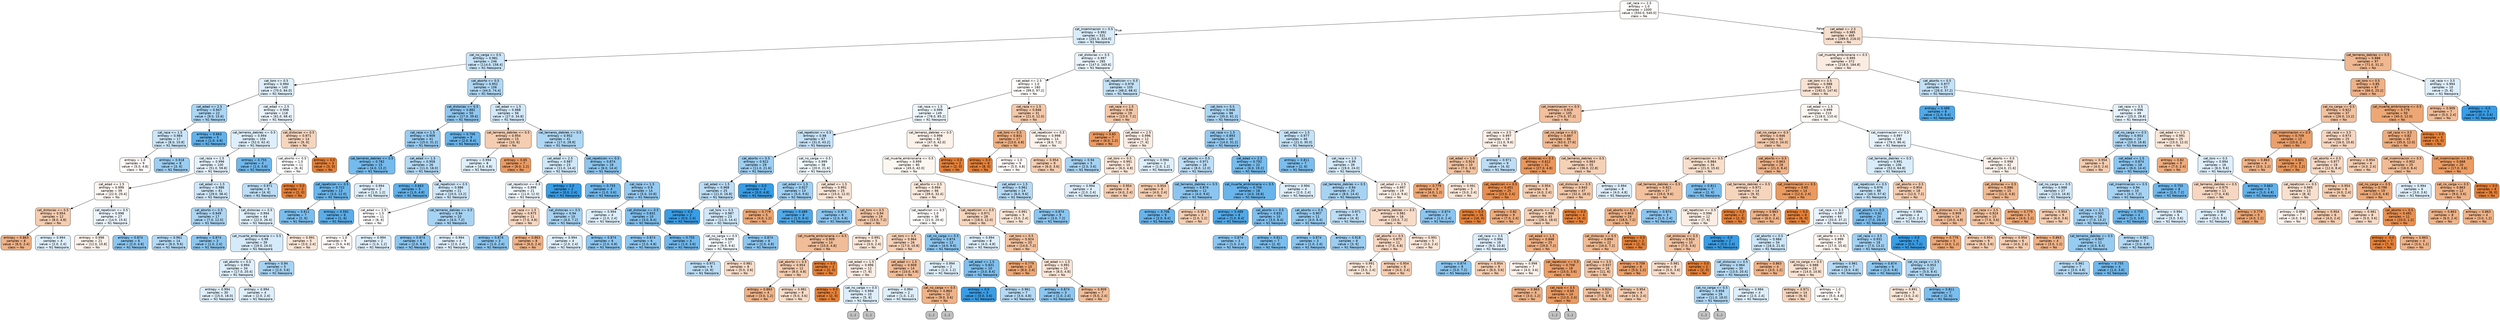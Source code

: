 digraph Tree {
node [shape=box, style="filled, rounded", color="black", fontname=helvetica] ;
edge [fontname=helvetica] ;
0 [label="cat_raza <= 2.5\nentropy = 1.0\nsamples = 1000\nvalue = [550.0, 540.0]\nclass = No", fillcolor="#fffdfb"] ;
1 [label="cat_inseminacion <= 0.5\nentropy = 0.992\nsamples = 531\nvalue = [261.0, 324.0]\nclass = N1 Neospora", fillcolor="#d9ecfa"] ;
0 -> 1 [labeldistance=2.5, labelangle=45, headlabel="True"] ;
2 [label="cat_no_carga <= 0.5\nentropy = 0.981\nsamples = 246\nvalue = [114.0, 158.4]\nclass = N1 Neospora", fillcolor="#c7e4f8"] ;
1 -> 2 ;
3 [label="cat_toro <= 0.5\nentropy = 0.994\nsamples = 140\nvalue = [70.0, 84.0]\nclass = N1 Neospora", fillcolor="#deeffb"] ;
2 -> 3 ;
4 [label="cat_edad <= 2.5\nentropy = 0.947\nsamples = 22\nvalue = [9.0, 15.6]\nclass = N1 Neospora", fillcolor="#abd6f4"] ;
3 -> 4 ;
5 [label="cat_raza <= 1.5\nentropy = 0.984\nsamples = 17\nvalue = [8.0, 10.8]\nclass = N1 Neospora", fillcolor="#cce6f8"] ;
4 -> 5 ;
6 [label="entropy = 1.0\nsamples = 9\nvalue = [5.0, 4.8]\nclass = No", fillcolor="#fefaf7"] ;
5 -> 6 ;
7 [label="entropy = 0.918\nsamples = 8\nvalue = [3, 6]\nclass = N1 Neospora", fillcolor="#9ccef2"] ;
5 -> 7 ;
8 [label="entropy = 0.663\nsamples = 5\nvalue = [1.0, 4.8]\nclass = N1 Neospora", fillcolor="#62b1ea"] ;
4 -> 8 ;
9 [label="cat_edad <= 2.5\nentropy = 0.998\nsamples = 118\nvalue = [61.0, 68.4]\nclass = N1 Neospora", fillcolor="#eaf4fc"] ;
3 -> 9 ;
10 [label="cat_terneros_debiles <= 0.5\nentropy = 0.994\nsamples = 104\nvalue = [52.0, 62.4]\nclass = N1 Neospora", fillcolor="#deeffb"] ;
9 -> 10 ;
11 [label="cat_raza <= 1.5\nentropy = 0.996\nsamples = 100\nvalue = [51.0, 58.8]\nclass = N1 Neospora", fillcolor="#e5f2fc"] ;
10 -> 11 ;
12 [label="cat_edad <= 1.5\nentropy = 0.999\nsamples = 39\nvalue = [22.0, 20.4]\nclass = No", fillcolor="#fdf6f1"] ;
11 -> 12 ;
13 [label="cat_distocias <= 0.5\nentropy = 0.954\nsamples = 12\nvalue = [8.0, 4.8]\nclass = No", fillcolor="#f5cdb0"] ;
12 -> 13 ;
14 [label="entropy = 0.863\nsamples = 8\nvalue = [6.0, 2.4]\nclass = No", fillcolor="#efb388"] ;
13 -> 14 ;
15 [label="entropy = 0.994\nsamples = 4\nvalue = [2.0, 2.4]\nclass = N1 Neospora", fillcolor="#deeffb"] ;
13 -> 15 ;
16 [label="cat_repeticion <= 0.5\nentropy = 0.998\nsamples = 27\nvalue = [14.0, 15.6]\nclass = N1 Neospora", fillcolor="#ebf5fc"] ;
12 -> 16 ;
17 [label="entropy = 0.998\nsamples = 21\nvalue = [12.0, 10.8]\nclass = No", fillcolor="#fcf2eb"] ;
16 -> 17 ;
18 [label="entropy = 0.874\nsamples = 6\nvalue = [2.0, 4.8]\nclass = N1 Neospora", fillcolor="#8bc6f0"] ;
16 -> 18 ;
19 [label="cat_edad <= 1.5\nentropy = 0.986\nsamples = 61\nvalue = [29.0, 38.4]\nclass = N1 Neospora", fillcolor="#cfe7f9"] ;
11 -> 19 ;
20 [label="cat_aborto <= 0.5\nentropy = 0.949\nsamples = 17\nvalue = [7.0, 12.0]\nclass = N1 Neospora", fillcolor="#acd6f4"] ;
19 -> 20 ;
21 [label="entropy = 0.961\nsamples = 14\nvalue = [6.0, 9.6]\nclass = N1 Neospora", fillcolor="#b5daf5"] ;
20 -> 21 ;
22 [label="entropy = 0.874\nsamples = 3\nvalue = [1.0, 2.4]\nclass = N1 Neospora", fillcolor="#8cc6f0"] ;
20 -> 22 ;
23 [label="cat_distocias <= 0.5\nentropy = 0.994\nsamples = 44\nvalue = [22.0, 26.4]\nclass = N1 Neospora", fillcolor="#deeffb"] ;
19 -> 23 ;
24 [label="cat_muerte_embrionaria <= 0.5\nentropy = 0.99\nsamples = 39\nvalue = [19.0, 24.0]\nclass = N1 Neospora", fillcolor="#d6ebfa"] ;
23 -> 24 ;
25 [label="cat_aborto <= 0.5\nentropy = 0.994\nsamples = 34\nvalue = [17.0, 20.4]\nclass = N1 Neospora", fillcolor="#deeffb"] ;
24 -> 25 ;
26 [label="entropy = 0.994\nsamples = 30\nvalue = [15.0, 18.0]\nclass = N1 Neospora", fillcolor="#deeffb"] ;
25 -> 26 ;
27 [label="entropy = 0.994\nsamples = 4\nvalue = [2.0, 2.4]\nclass = N1 Neospora", fillcolor="#deeffb"] ;
25 -> 27 ;
28 [label="entropy = 0.94\nsamples = 5\nvalue = [2.0, 3.6]\nclass = N1 Neospora", fillcolor="#a7d3f3"] ;
24 -> 28 ;
29 [label="entropy = 0.991\nsamples = 5\nvalue = [3.0, 2.4]\nclass = No", fillcolor="#fae6d7"] ;
23 -> 29 ;
30 [label="entropy = 0.755\nsamples = 4\nvalue = [1.0, 3.6]\nclass = N1 Neospora", fillcolor="#70b8ec"] ;
10 -> 30 ;
31 [label="cat_distocias <= 0.5\nentropy = 0.971\nsamples = 14\nvalue = [9, 6]\nclass = No", fillcolor="#f6d5bd"] ;
9 -> 31 ;
32 [label="cat_aborto <= 0.5\nentropy = 1.0\nsamples = 11\nvalue = [6, 6]\nclass = No", fillcolor="#ffffff"] ;
31 -> 32 ;
33 [label="entropy = 0.971\nsamples = 9\nvalue = [4, 6]\nclass = N1 Neospora", fillcolor="#bddef6"] ;
32 -> 33 ;
34 [label="entropy = 0.0\nsamples = 2\nvalue = [2, 0]\nclass = No", fillcolor="#e58139"] ;
32 -> 34 ;
35 [label="entropy = 0.0\nsamples = 3\nvalue = [3, 0]\nclass = No", fillcolor="#e58139"] ;
31 -> 35 ;
36 [label="cat_aborto <= 0.5\nentropy = 0.952\nsamples = 106\nvalue = [44.0, 74.4]\nclass = N1 Neospora", fillcolor="#aed7f4"] ;
2 -> 36 ;
37 [label="cat_distocias <= 0.5\nentropy = 0.882\nsamples = 50\nvalue = [17.0, 39.6]\nclass = N1 Neospora", fillcolor="#8ec7f0"] ;
36 -> 37 ;
38 [label="cat_raza <= 1.5\nentropy = 0.909\nsamples = 41\nvalue = [15.0, 31.2]\nclass = N1 Neospora", fillcolor="#98ccf2"] ;
37 -> 38 ;
39 [label="cat_terneros_debiles <= 0.5\nentropy = 0.782\nsamples = 15\nvalue = [4.0, 13.2]\nclass = N1 Neospora", fillcolor="#75bbed"] ;
38 -> 39 ;
40 [label="cat_repeticion <= 0.5\nentropy = 0.722\nsamples = 13\nvalue = [3.0, 12.0]\nclass = N1 Neospora", fillcolor="#6ab6ec"] ;
39 -> 40 ;
41 [label="entropy = 0.811\nsamples = 7\nvalue = [2, 6]\nclass = N1 Neospora", fillcolor="#7bbeee"] ;
40 -> 41 ;
42 [label="entropy = 0.592\nsamples = 6\nvalue = [1, 6]\nclass = N1 Neospora", fillcolor="#5aade9"] ;
40 -> 42 ;
43 [label="entropy = 0.994\nsamples = 2\nvalue = [1.0, 1.2]\nclass = N1 Neospora", fillcolor="#deeffb"] ;
39 -> 43 ;
44 [label="cat_edad <= 1.5\nentropy = 0.958\nsamples = 26\nvalue = [11.0, 18.0]\nclass = N1 Neospora", fillcolor="#b2d9f5"] ;
38 -> 44 ;
45 [label="entropy = 0.663\nsamples = 5\nvalue = [1.0, 4.8]\nclass = N1 Neospora", fillcolor="#62b1ea"] ;
44 -> 45 ;
46 [label="cat_repeticion <= 0.5\nentropy = 0.986\nsamples = 21\nvalue = [10.0, 13.2]\nclass = N1 Neospora", fillcolor="#cfe7f9"] ;
44 -> 46 ;
47 [label="cat_edad <= 2.5\nentropy = 1.0\nsamples = 11\nvalue = [6, 6]\nclass = No", fillcolor="#ffffff"] ;
46 -> 47 ;
48 [label="entropy = 1.0\nsamples = 9\nvalue = [5.0, 4.8]\nclass = No", fillcolor="#fefaf7"] ;
47 -> 48 ;
49 [label="entropy = 0.994\nsamples = 2\nvalue = [1.0, 1.2]\nclass = N1 Neospora", fillcolor="#deeffb"] ;
47 -> 49 ;
50 [label="cat_terneros_debiles <= 0.5\nentropy = 0.94\nsamples = 10\nvalue = [4.0, 7.2]\nclass = N1 Neospora", fillcolor="#a7d3f3"] ;
46 -> 50 ;
51 [label="entropy = 0.874\nsamples = 6\nvalue = [2.0, 4.8]\nclass = N1 Neospora", fillcolor="#8cc6f0"] ;
50 -> 51 ;
52 [label="entropy = 0.994\nsamples = 4\nvalue = [2.0, 2.4]\nclass = N1 Neospora", fillcolor="#deeffb"] ;
50 -> 52 ;
53 [label="entropy = 0.706\nsamples = 9\nvalue = [2.0, 8.4]\nclass = N1 Neospora", fillcolor="#68b4eb"] ;
37 -> 53 ;
54 [label="cat_edad <= 1.5\nentropy = 0.988\nsamples = 56\nvalue = [27.0, 34.8]\nclass = N1 Neospora", fillcolor="#d3e9f9"] ;
36 -> 54 ;
55 [label="cat_terneros_debiles <= 0.5\nentropy = 0.954\nsamples = 15\nvalue = [10, 6]\nclass = No", fillcolor="#f5cdb0"] ;
54 -> 55 ;
56 [label="entropy = 0.994\nsamples = 8\nvalue = [4.0, 4.8]\nclass = N1 Neospora", fillcolor="#deeffb"] ;
55 -> 56 ;
57 [label="entropy = 0.65\nsamples = 7\nvalue = [6.0, 1.2]\nclass = No", fillcolor="#ea9a61"] ;
55 -> 57 ;
58 [label="cat_terneros_debiles <= 0.5\nentropy = 0.952\nsamples = 41\nvalue = [17.0, 28.8]\nclass = N1 Neospora", fillcolor="#aed7f4"] ;
54 -> 58 ;
59 [label="cat_edad <= 2.5\nentropy = 0.987\nsamples = 23\nvalue = [11.0, 14.4]\nclass = N1 Neospora", fillcolor="#d0e8f9"] ;
58 -> 59 ;
60 [label="cat_repeticion <= 0.5\nentropy = 0.999\nsamples = 21\nvalue = [11.0, 12.0]\nclass = N1 Neospora", fillcolor="#eff7fd"] ;
59 -> 60 ;
61 [label="cat_raza <= 1.5\nentropy = 0.975\nsamples = 11\nvalue = [7.0, 4.8]\nclass = No", fillcolor="#f7d7c1"] ;
60 -> 61 ;
62 [label="entropy = 0.874\nsamples = 3\nvalue = [1.0, 2.4]\nclass = N1 Neospora", fillcolor="#8cc6f0"] ;
61 -> 62 ;
63 [label="entropy = 0.863\nsamples = 8\nvalue = [6.0, 2.4]\nclass = No", fillcolor="#efb388"] ;
61 -> 63 ;
64 [label="cat_distocias <= 0.5\nentropy = 0.94\nsamples = 10\nvalue = [4.0, 7.2]\nclass = N1 Neospora", fillcolor="#a7d3f3"] ;
60 -> 64 ;
65 [label="entropy = 0.994\nsamples = 4\nvalue = [2.0, 2.4]\nclass = N1 Neospora", fillcolor="#deeffb"] ;
64 -> 65 ;
66 [label="entropy = 0.874\nsamples = 6\nvalue = [2.0, 4.8]\nclass = N1 Neospora", fillcolor="#8cc6f0"] ;
64 -> 66 ;
67 [label="entropy = 0.0\nsamples = 2\nvalue = [0.0, 2.4]\nclass = N1 Neospora", fillcolor="#399de5"] ;
59 -> 67 ;
68 [label="cat_repeticion <= 0.5\nentropy = 0.874\nsamples = 18\nvalue = [6.0, 14.4]\nclass = N1 Neospora", fillcolor="#8cc6f0"] ;
58 -> 68 ;
69 [label="entropy = 0.755\nsamples = 4\nvalue = [1.0, 3.6]\nclass = N1 Neospora", fillcolor="#70b8ec"] ;
68 -> 69 ;
70 [label="cat_raza <= 1.5\nentropy = 0.9\nsamples = 14\nvalue = [5.0, 10.8]\nclass = N1 Neospora", fillcolor="#95caf1"] ;
68 -> 70 ;
71 [label="entropy = 0.994\nsamples = 4\nvalue = [2.0, 2.4]\nclass = N1 Neospora", fillcolor="#deeffb"] ;
70 -> 71 ;
72 [label="cat_distocias <= 0.5\nentropy = 0.831\nsamples = 10\nvalue = [3.0, 8.4]\nclass = N1 Neospora", fillcolor="#80c0ee"] ;
70 -> 72 ;
73 [label="entropy = 0.874\nsamples = 6\nvalue = [2.0, 4.8]\nclass = N1 Neospora", fillcolor="#8cc6f0"] ;
72 -> 73 ;
74 [label="entropy = 0.755\nsamples = 4\nvalue = [1.0, 3.6]\nclass = N1 Neospora", fillcolor="#70b8ec"] ;
72 -> 74 ;
75 [label="cat_distocias <= 0.5\nentropy = 0.997\nsamples = 285\nvalue = [147.0, 165.6]\nclass = N1 Neospora", fillcolor="#e9f4fc"] ;
1 -> 75 ;
76 [label="cat_edad <= 2.5\nentropy = 1.0\nsamples = 180\nvalue = [99.0, 97.2]\nclass = No", fillcolor="#fffdfb"] ;
75 -> 76 ;
77 [label="cat_raza <= 1.5\nentropy = 0.999\nsamples = 149\nvalue = [78.0, 85.2]\nclass = N1 Neospora", fillcolor="#eef7fd"] ;
76 -> 77 ;
78 [label="cat_repeticion <= 0.5\nentropy = 0.98\nsamples = 67\nvalue = [31.0, 43.2]\nclass = N1 Neospora", fillcolor="#c7e3f8"] ;
77 -> 78 ;
79 [label="cat_aborto <= 0.5\nentropy = 0.922\nsamples = 29\nvalue = [11.0, 21.6]\nclass = N1 Neospora", fillcolor="#9ecff2"] ;
78 -> 79 ;
80 [label="cat_edad <= 1.5\nentropy = 0.968\nsamples = 25\nvalue = [11.0, 16.8]\nclass = N1 Neospora", fillcolor="#bbddf6"] ;
79 -> 80 ;
81 [label="entropy = 0.0\nsamples = 2\nvalue = [0.0, 2.4]\nclass = N1 Neospora", fillcolor="#399de5"] ;
80 -> 81 ;
82 [label="cat_toro <= 0.5\nentropy = 0.987\nsamples = 23\nvalue = [11.0, 14.4]\nclass = N1 Neospora", fillcolor="#d0e8f9"] ;
80 -> 82 ;
83 [label="cat_no_carga <= 0.5\nentropy = 0.999\nsamples = 17\nvalue = [9.0, 9.6]\nclass = N1 Neospora", fillcolor="#f3f9fd"] ;
82 -> 83 ;
84 [label="entropy = 0.971\nsamples = 9\nvalue = [4, 6]\nclass = N1 Neospora", fillcolor="#bddef6"] ;
83 -> 84 ;
85 [label="entropy = 0.981\nsamples = 8\nvalue = [5.0, 3.6]\nclass = No", fillcolor="#f8dcc8"] ;
83 -> 85 ;
86 [label="entropy = 0.874\nsamples = 6\nvalue = [2.0, 4.8]\nclass = N1 Neospora", fillcolor="#8cc6f0"] ;
82 -> 86 ;
87 [label="entropy = 0.0\nsamples = 4\nvalue = [0.0, 4.8]\nclass = N1 Neospora", fillcolor="#399de5"] ;
79 -> 87 ;
88 [label="cat_no_carga <= 0.5\nentropy = 0.999\nsamples = 38\nvalue = [20.0, 21.6]\nclass = N1 Neospora", fillcolor="#f0f8fd"] ;
78 -> 88 ;
89 [label="cat_edad <= 1.5\nentropy = 0.927\nsamples = 13\nvalue = [5.0, 9.6]\nclass = N1 Neospora", fillcolor="#a0d0f3"] ;
88 -> 89 ;
90 [label="entropy = 0.779\nsamples = 5\nvalue = [4.0, 1.2]\nclass = No", fillcolor="#eda774"] ;
89 -> 90 ;
91 [label="entropy = 0.489\nsamples = 8\nvalue = [1.0, 8.4]\nclass = N1 Neospora", fillcolor="#51a9e8"] ;
89 -> 91 ;
92 [label="cat_edad <= 1.5\nentropy = 0.991\nsamples = 25\nvalue = [15.0, 12.0]\nclass = No", fillcolor="#fae6d7"] ;
88 -> 92 ;
93 [label="entropy = 0.874\nsamples = 6\nvalue = [2.0, 4.8]\nclass = N1 Neospora", fillcolor="#8bc6f0"] ;
92 -> 93 ;
94 [label="cat_toro <= 0.5\nentropy = 0.94\nsamples = 19\nvalue = [13.0, 7.2]\nclass = No", fillcolor="#f3c7a7"] ;
92 -> 94 ;
95 [label="cat_muerte_embrionaria <= 0.5\nentropy = 0.909\nsamples = 14\nvalue = [10.0, 4.8]\nclass = No", fillcolor="#f1bd98"] ;
94 -> 95 ;
96 [label="cat_aborto <= 0.5\nentropy = 0.954\nsamples = 12\nvalue = [8.0, 4.8]\nclass = No", fillcolor="#f5cdb0"] ;
95 -> 96 ;
97 [label="entropy = 0.863\nsamples = 4\nvalue = [3.0, 1.2]\nclass = No", fillcolor="#efb388"] ;
96 -> 97 ;
98 [label="entropy = 0.981\nsamples = 8\nvalue = [5.0, 3.6]\nclass = No", fillcolor="#f8dcc8"] ;
96 -> 98 ;
99 [label="entropy = 0.0\nsamples = 2\nvalue = [2, 0]\nclass = No", fillcolor="#e58139"] ;
95 -> 99 ;
100 [label="entropy = 0.991\nsamples = 5\nvalue = [3.0, 2.4]\nclass = No", fillcolor="#fae6d7"] ;
94 -> 100 ;
101 [label="cat_terneros_debiles <= 0.5\nentropy = 0.998\nsamples = 82\nvalue = [47.0, 42.0]\nclass = No", fillcolor="#fcf2ea"] ;
77 -> 101 ;
102 [label="cat_muerte_embrionaria <= 0.5\nentropy = 0.999\nsamples = 80\nvalue = [45.0, 42.0]\nclass = No", fillcolor="#fdf7f2"] ;
101 -> 102 ;
103 [label="cat_aborto <= 0.5\nentropy = 0.994\nsamples = 66\nvalue = [39.0, 32.4]\nclass = No", fillcolor="#fbeadd"] ;
102 -> 103 ;
104 [label="cat_repeticion <= 0.5\nentropy = 1.0\nsamples = 38\nvalue = [21.0, 20.4]\nclass = No", fillcolor="#fefbf9"] ;
103 -> 104 ;
105 [label="cat_toro <= 0.5\nentropy = 0.964\nsamples = 26\nvalue = [17.0, 10.8]\nclass = No", fillcolor="#f6d1b7"] ;
104 -> 105 ;
106 [label="cat_edad <= 1.5\nentropy = 0.996\nsamples = 12\nvalue = [7, 6]\nclass = No", fillcolor="#fbede3"] ;
105 -> 106 ;
107 [label="entropy = 0.0\nsamples = 2\nvalue = [2, 0]\nclass = No", fillcolor="#e58139"] ;
106 -> 107 ;
108 [label="cat_no_carga <= 0.5\nentropy = 0.994\nsamples = 10\nvalue = [5, 6]\nclass = N1 Neospora", fillcolor="#deeffb"] ;
106 -> 108 ;
109 [label="(...)", fillcolor="#C0C0C0"] ;
108 -> 109 ;
110 [label="(...)", fillcolor="#C0C0C0"] ;
108 -> 110 ;
111 [label="cat_edad <= 1.5\nentropy = 0.909\nsamples = 14\nvalue = [10.0, 4.8]\nclass = No", fillcolor="#f1bd98"] ;
105 -> 111 ;
112 [label="entropy = 0.994\nsamples = 2\nvalue = [1.0, 1.2]\nclass = N1 Neospora", fillcolor="#deeffb"] ;
111 -> 112 ;
113 [label="cat_no_carga <= 0.5\nentropy = 0.863\nsamples = 12\nvalue = [9.0, 3.6]\nclass = No", fillcolor="#efb388"] ;
111 -> 113 ;
114 [label="(...)", fillcolor="#C0C0C0"] ;
113 -> 114 ;
115 [label="(...)", fillcolor="#C0C0C0"] ;
113 -> 115 ;
116 [label="cat_no_carga <= 0.5\nentropy = 0.874\nsamples = 12\nvalue = [4.0, 9.6]\nclass = N1 Neospora", fillcolor="#8cc6f0"] ;
104 -> 116 ;
117 [label="entropy = 0.994\nsamples = 2\nvalue = [1.0, 1.2]\nclass = N1 Neospora", fillcolor="#deeffb"] ;
116 -> 117 ;
118 [label="cat_edad <= 1.5\nentropy = 0.831\nsamples = 10\nvalue = [3.0, 8.4]\nclass = N1 Neospora", fillcolor="#80c0ee"] ;
116 -> 118 ;
119 [label="entropy = 0.0\nsamples = 3\nvalue = [0.0, 3.6]\nclass = N1 Neospora", fillcolor="#399de5"] ;
118 -> 119 ;
120 [label="entropy = 0.961\nsamples = 7\nvalue = [3.0, 4.8]\nclass = N1 Neospora", fillcolor="#b5daf5"] ;
118 -> 120 ;
121 [label="cat_repeticion <= 0.5\nentropy = 0.971\nsamples = 28\nvalue = [18.0, 12.0]\nclass = No", fillcolor="#f6d5bd"] ;
103 -> 121 ;
122 [label="entropy = 0.994\nsamples = 8\nvalue = [4.0, 4.8]\nclass = N1 Neospora", fillcolor="#deeffb"] ;
121 -> 122 ;
123 [label="cat_toro <= 0.5\nentropy = 0.924\nsamples = 20\nvalue = [14.0, 7.2]\nclass = No", fillcolor="#f2c29f"] ;
121 -> 123 ;
124 [label="entropy = 0.779\nsamples = 10\nvalue = [8.0, 2.4]\nclass = No", fillcolor="#eda774"] ;
123 -> 124 ;
125 [label="cat_edad <= 1.5\nentropy = 0.991\nsamples = 10\nvalue = [6.0, 4.8]\nclass = No", fillcolor="#fae6d7"] ;
123 -> 125 ;
126 [label="entropy = 0.874\nsamples = 3\nvalue = [1.0, 2.4]\nclass = N1 Neospora", fillcolor="#8cc6f0"] ;
125 -> 126 ;
127 [label="entropy = 0.909\nsamples = 7\nvalue = [5.0, 2.4]\nclass = No", fillcolor="#f1bd98"] ;
125 -> 127 ;
128 [label="cat_edad <= 1.5\nentropy = 0.961\nsamples = 14\nvalue = [6.0, 9.6]\nclass = N1 Neospora", fillcolor="#b5daf5"] ;
102 -> 128 ;
129 [label="entropy = 0.991\nsamples = 5\nvalue = [3.0, 2.4]\nclass = No", fillcolor="#fae6d7"] ;
128 -> 129 ;
130 [label="entropy = 0.874\nsamples = 9\nvalue = [3.0, 7.2]\nclass = N1 Neospora", fillcolor="#8bc6f0"] ;
128 -> 130 ;
131 [label="entropy = 0.0\nsamples = 2\nvalue = [2, 0]\nclass = No", fillcolor="#e58139"] ;
101 -> 131 ;
132 [label="cat_raza <= 1.5\nentropy = 0.946\nsamples = 31\nvalue = [21.0, 12.0]\nclass = No", fillcolor="#f4c9aa"] ;
76 -> 132 ;
133 [label="cat_toro <= 0.5\nentropy = 0.841\nsamples = 17\nvalue = [13.0, 4.8]\nclass = No", fillcolor="#efb082"] ;
132 -> 133 ;
134 [label="entropy = 0.0\nsamples = 8\nvalue = [8, 0]\nclass = No", fillcolor="#e58139"] ;
133 -> 134 ;
135 [label="entropy = 1.0\nsamples = 9\nvalue = [5.0, 4.8]\nclass = No", fillcolor="#fefaf7"] ;
133 -> 135 ;
136 [label="cat_repeticion <= 0.5\nentropy = 0.998\nsamples = 14\nvalue = [8.0, 7.2]\nclass = No", fillcolor="#fcf2eb"] ;
132 -> 136 ;
137 [label="entropy = 0.954\nsamples = 9\nvalue = [6.0, 3.6]\nclass = No", fillcolor="#f5cdb0"] ;
136 -> 137 ;
138 [label="entropy = 0.94\nsamples = 5\nvalue = [2.0, 3.6]\nclass = N1 Neospora", fillcolor="#a7d3f3"] ;
136 -> 138 ;
139 [label="cat_repeticion <= 0.5\nentropy = 0.978\nsamples = 105\nvalue = [48.0, 68.4]\nclass = N1 Neospora", fillcolor="#c4e2f7"] ;
75 -> 139 ;
140 [label="cat_raza <= 1.5\nentropy = 0.94\nsamples = 19\nvalue = [13.0, 7.2]\nclass = No", fillcolor="#f3c7a7"] ;
139 -> 140 ;
141 [label="entropy = 0.65\nsamples = 7\nvalue = [6.0, 1.2]\nclass = No", fillcolor="#ea9a61"] ;
140 -> 141 ;
142 [label="cat_edad <= 2.5\nentropy = 0.996\nsamples = 12\nvalue = [7, 6]\nclass = No", fillcolor="#fbede3"] ;
140 -> 142 ;
143 [label="cat_toro <= 0.5\nentropy = 0.991\nsamples = 10\nvalue = [6.0, 4.8]\nclass = No", fillcolor="#fae6d7"] ;
142 -> 143 ;
144 [label="entropy = 0.994\nsamples = 4\nvalue = [2.0, 2.4]\nclass = N1 Neospora", fillcolor="#deeffb"] ;
143 -> 144 ;
145 [label="entropy = 0.954\nsamples = 6\nvalue = [4.0, 2.4]\nclass = No", fillcolor="#f5cdb0"] ;
143 -> 145 ;
146 [label="entropy = 0.994\nsamples = 2\nvalue = [1.0, 1.2]\nclass = N1 Neospora", fillcolor="#deeffb"] ;
142 -> 146 ;
147 [label="cat_toro <= 0.5\nentropy = 0.946\nsamples = 86\nvalue = [35.0, 61.2]\nclass = N1 Neospora", fillcolor="#aad5f4"] ;
139 -> 147 ;
148 [label="cat_raza <= 1.5\nentropy = 0.893\nsamples = 40\nvalue = [14.0, 31.2]\nclass = N1 Neospora", fillcolor="#92c9f1"] ;
147 -> 148 ;
149 [label="cat_aborto <= 0.5\nentropy = 0.971\nsamples = 18\nvalue = [8.0, 12.0]\nclass = N1 Neospora", fillcolor="#bddef6"] ;
148 -> 149 ;
150 [label="entropy = 0.954\nsamples = 6\nvalue = [4.0, 2.4]\nclass = No", fillcolor="#f5cdb0"] ;
149 -> 150 ;
151 [label="cat_terneros_debiles <= 0.5\nentropy = 0.874\nsamples = 12\nvalue = [4.0, 9.6]\nclass = N1 Neospora", fillcolor="#8cc6f0"] ;
149 -> 151 ;
152 [label="entropy = 0.706\nsamples = 9\nvalue = [2.0, 8.4]\nclass = N1 Neospora", fillcolor="#68b4eb"] ;
151 -> 152 ;
153 [label="entropy = 0.954\nsamples = 3\nvalue = [2.0, 1.2]\nclass = No", fillcolor="#f5cdb0"] ;
151 -> 153 ;
154 [label="cat_edad <= 2.5\nentropy = 0.792\nsamples = 22\nvalue = [6.0, 19.2]\nclass = N1 Neospora", fillcolor="#77bced"] ;
148 -> 154 ;
155 [label="cat_muerte_embrionaria <= 0.5\nentropy = 0.706\nsamples = 18\nvalue = [4.0, 16.8]\nclass = N1 Neospora", fillcolor="#68b4eb"] ;
154 -> 155 ;
156 [label="entropy = 0.489\nsamples = 8\nvalue = [1.0, 8.4]\nclass = N1 Neospora", fillcolor="#51a9e8"] ;
155 -> 156 ;
157 [label="cat_aborto <= 0.5\nentropy = 0.831\nsamples = 10\nvalue = [3.0, 8.4]\nclass = N1 Neospora", fillcolor="#80c0ee"] ;
155 -> 157 ;
158 [label="entropy = 0.874\nsamples = 3\nvalue = [1.0, 2.4]\nclass = N1 Neospora", fillcolor="#8cc6f0"] ;
157 -> 158 ;
159 [label="entropy = 0.811\nsamples = 7\nvalue = [2, 6]\nclass = N1 Neospora", fillcolor="#7bbeee"] ;
157 -> 159 ;
160 [label="entropy = 0.994\nsamples = 4\nvalue = [2.0, 2.4]\nclass = N1 Neospora", fillcolor="#deeffb"] ;
154 -> 160 ;
161 [label="cat_edad <= 1.5\nentropy = 0.977\nsamples = 46\nvalue = [21.0, 30.0]\nclass = N1 Neospora", fillcolor="#c4e2f7"] ;
147 -> 161 ;
162 [label="entropy = 0.811\nsamples = 7\nvalue = [2, 6]\nclass = N1 Neospora", fillcolor="#7bbeee"] ;
161 -> 162 ;
163 [label="cat_raza <= 1.5\nentropy = 0.99\nsamples = 39\nvalue = [19.0, 24.0]\nclass = N1 Neospora", fillcolor="#d6ebfa"] ;
161 -> 163 ;
164 [label="cat_terneros_debiles <= 0.5\nentropy = 0.94\nsamples = 20\nvalue = [8.0, 14.4]\nclass = N1 Neospora", fillcolor="#a7d3f3"] ;
163 -> 164 ;
165 [label="cat_aborto <= 0.5\nentropy = 0.907\nsamples = 11\nvalue = [4.0, 8.4]\nclass = N1 Neospora", fillcolor="#97ccf1"] ;
164 -> 165 ;
166 [label="entropy = 0.874\nsamples = 3\nvalue = [1.0, 2.4]\nclass = N1 Neospora", fillcolor="#8bc6f0"] ;
165 -> 166 ;
167 [label="entropy = 0.918\nsamples = 8\nvalue = [3, 6]\nclass = N1 Neospora", fillcolor="#9ccef2"] ;
165 -> 167 ;
168 [label="entropy = 0.971\nsamples = 9\nvalue = [4, 6]\nclass = N1 Neospora", fillcolor="#bddef6"] ;
164 -> 168 ;
169 [label="cat_edad <= 2.5\nentropy = 0.997\nsamples = 19\nvalue = [11.0, 9.6]\nclass = No", fillcolor="#fcefe6"] ;
163 -> 169 ;
170 [label="cat_terneros_debiles <= 0.5\nentropy = 0.981\nsamples = 16\nvalue = [10.0, 7.2]\nclass = No", fillcolor="#f8dcc8"] ;
169 -> 170 ;
171 [label="cat_aborto <= 0.5\nentropy = 0.975\nsamples = 11\nvalue = [7.0, 4.8]\nclass = No", fillcolor="#f7d7c1"] ;
170 -> 171 ;
172 [label="entropy = 0.991\nsamples = 5\nvalue = [3.0, 2.4]\nclass = No", fillcolor="#fae6d7"] ;
171 -> 172 ;
173 [label="entropy = 0.954\nsamples = 6\nvalue = [4.0, 2.4]\nclass = No", fillcolor="#f5cdb0"] ;
171 -> 173 ;
174 [label="entropy = 0.991\nsamples = 5\nvalue = [3.0, 2.4]\nclass = No", fillcolor="#fae6d7"] ;
170 -> 174 ;
175 [label="entropy = 0.874\nsamples = 3\nvalue = [1.0, 2.4]\nclass = N1 Neospora", fillcolor="#8cc6f0"] ;
169 -> 175 ;
176 [label="cat_edad <= 2.5\nentropy = 0.985\nsamples = 469\nvalue = [289.0, 216.0]\nclass = No", fillcolor="#f8dfcd"] ;
0 -> 176 [labeldistance=2.5, labelangle=-45, headlabel="False"] ;
177 [label="cat_muerte_embrionaria <= 0.5\nentropy = 0.995\nsamples = 372\nvalue = [218.0, 184.8]\nclass = No", fillcolor="#fbece1"] ;
176 -> 177 ;
178 [label="cat_toro <= 0.5\nentropy = 0.988\nsamples = 315\nvalue = [192.0, 147.6]\nclass = No", fillcolor="#f9e2d1"] ;
177 -> 178 ;
179 [label="cat_inseminacion <= 0.5\nentropy = 0.919\nsamples = 105\nvalue = [74.0, 37.2]\nclass = No", fillcolor="#f2c09d"] ;
178 -> 179 ;
180 [label="cat_raza <= 3.5\nentropy = 0.997\nsamples = 19\nvalue = [11.0, 9.6]\nclass = No", fillcolor="#fcefe6"] ;
179 -> 180 ;
181 [label="cat_edad <= 1.5\nentropy = 0.924\nsamples = 10\nvalue = [7.0, 3.6]\nclass = No", fillcolor="#f2c29f"] ;
180 -> 181 ;
182 [label="entropy = 0.779\nsamples = 5\nvalue = [4.0, 1.2]\nclass = No", fillcolor="#eda774"] ;
181 -> 182 ;
183 [label="entropy = 0.991\nsamples = 5\nvalue = [3.0, 2.4]\nclass = No", fillcolor="#fae6d7"] ;
181 -> 183 ;
184 [label="entropy = 0.971\nsamples = 9\nvalue = [4, 6]\nclass = N1 Neospora", fillcolor="#bddef6"] ;
180 -> 184 ;
185 [label="cat_no_carga <= 0.5\nentropy = 0.887\nsamples = 86\nvalue = [63.0, 27.6]\nclass = No", fillcolor="#f0b890"] ;
179 -> 185 ;
186 [label="cat_distocias <= 0.5\nentropy = 0.612\nsamples = 31\nvalue = [27.0, 4.8]\nclass = No", fillcolor="#ea975c"] ;
185 -> 186 ;
187 [label="cat_repeticion <= 0.5\nentropy = 0.451\nsamples = 25\nvalue = [23.0, 2.4]\nclass = No", fillcolor="#e88e4e"] ;
186 -> 187 ;
188 [label="entropy = 0.0\nsamples = 16\nvalue = [16, 0]\nclass = No", fillcolor="#e58139"] ;
187 -> 188 ;
189 [label="entropy = 0.82\nsamples = 9\nvalue = [7.0, 2.4]\nclass = No", fillcolor="#eeac7d"] ;
187 -> 189 ;
190 [label="entropy = 0.954\nsamples = 6\nvalue = [4.0, 2.4]\nclass = No", fillcolor="#f5cdb0"] ;
186 -> 190 ;
191 [label="cat_terneros_debiles <= 0.5\nentropy = 0.963\nsamples = 55\nvalue = [36.0, 22.8]\nclass = No", fillcolor="#f5d1b6"] ;
185 -> 191 ;
192 [label="cat_distocias <= 0.5\nentropy = 0.943\nsamples = 47\nvalue = [32.0, 18.0]\nclass = No", fillcolor="#f4c8a8"] ;
191 -> 192 ;
193 [label="cat_aborto <= 0.5\nentropy = 0.966\nsamples = 43\nvalue = [28.0, 18.0]\nclass = No", fillcolor="#f6d2b8"] ;
192 -> 193 ;
194 [label="cat_raza <= 3.5\nentropy = 0.994\nsamples = 18\nvalue = [9.0, 10.8]\nclass = N1 Neospora", fillcolor="#deeffb"] ;
193 -> 194 ;
195 [label="entropy = 0.874\nsamples = 9\nvalue = [3.0, 7.2]\nclass = N1 Neospora", fillcolor="#8bc6f0"] ;
194 -> 195 ;
196 [label="entropy = 0.954\nsamples = 9\nvalue = [6.0, 3.6]\nclass = No", fillcolor="#f5cdb0"] ;
194 -> 196 ;
197 [label="cat_edad <= 1.5\nentropy = 0.848\nsamples = 25\nvalue = [19.0, 7.2]\nclass = No", fillcolor="#efb184"] ;
193 -> 197 ;
198 [label="entropy = 0.998\nsamples = 7\nvalue = [4.0, 3.6]\nclass = No", fillcolor="#fcf2eb"] ;
197 -> 198 ;
199 [label="cat_repeticion <= 0.5\nentropy = 0.709\nsamples = 18\nvalue = [15.0, 3.6]\nclass = No", fillcolor="#eb9f69"] ;
197 -> 199 ;
200 [label="entropy = 0.863\nsamples = 4\nvalue = [3.0, 1.2]\nclass = No", fillcolor="#efb388"] ;
199 -> 200 ;
201 [label="cat_raza <= 3.5\nentropy = 0.65\nsamples = 14\nvalue = [12.0, 2.4]\nclass = No", fillcolor="#ea9a61"] ;
199 -> 201 ;
202 [label="(...)", fillcolor="#C0C0C0"] ;
201 -> 202 ;
203 [label="(...)", fillcolor="#C0C0C0"] ;
201 -> 203 ;
204 [label="entropy = 0.0\nsamples = 4\nvalue = [4, 0]\nclass = No", fillcolor="#e58139"] ;
192 -> 204 ;
205 [label="entropy = 0.994\nsamples = 8\nvalue = [4.0, 4.8]\nclass = N1 Neospora", fillcolor="#deeffb"] ;
191 -> 205 ;
206 [label="cat_edad <= 1.5\nentropy = 0.999\nsamples = 210\nvalue = [118.0, 110.4]\nclass = No", fillcolor="#fdf7f2"] ;
178 -> 206 ;
207 [label="cat_no_carga <= 0.5\nentropy = 0.946\nsamples = 62\nvalue = [42.0, 24.0]\nclass = No", fillcolor="#f4c9aa"] ;
206 -> 207 ;
208 [label="cat_inseminacion <= 0.5\nentropy = 0.984\nsamples = 34\nvalue = [21.0, 15.6]\nclass = No", fillcolor="#f8dfcc"] ;
207 -> 208 ;
209 [label="cat_terneros_debiles <= 0.5\nentropy = 0.921\nsamples = 27\nvalue = [19.0, 9.6]\nclass = No", fillcolor="#f2c19d"] ;
208 -> 209 ;
210 [label="cat_aborto <= 0.5\nentropy = 0.863\nsamples = 24\nvalue = [18.0, 7.2]\nclass = No", fillcolor="#efb388"] ;
209 -> 210 ;
211 [label="cat_distocias <= 0.5\nentropy = 0.894\nsamples = 22\nvalue = [16.0, 7.2]\nclass = No", fillcolor="#f1ba92"] ;
210 -> 211 ;
212 [label="cat_raza <= 3.5\nentropy = 0.937\nsamples = 16\nvalue = [11, 6]\nclass = No", fillcolor="#f3c6a5"] ;
211 -> 212 ;
213 [label="entropy = 0.924\nsamples = 10\nvalue = [7.0, 3.6]\nclass = No", fillcolor="#f2c29f"] ;
212 -> 213 ;
214 [label="entropy = 0.954\nsamples = 6\nvalue = [4.0, 2.4]\nclass = No", fillcolor="#f5cdb0"] ;
212 -> 214 ;
215 [label="entropy = 0.709\nsamples = 6\nvalue = [5.0, 1.2]\nclass = No", fillcolor="#eb9f69"] ;
211 -> 215 ;
216 [label="entropy = 0.0\nsamples = 2\nvalue = [2, 0]\nclass = No", fillcolor="#e58139"] ;
210 -> 216 ;
217 [label="entropy = 0.874\nsamples = 3\nvalue = [1.0, 2.4]\nclass = N1 Neospora", fillcolor="#8cc6f0"] ;
209 -> 217 ;
218 [label="entropy = 0.811\nsamples = 7\nvalue = [2, 6]\nclass = N1 Neospora", fillcolor="#7bbeee"] ;
208 -> 218 ;
219 [label="cat_aborto <= 0.5\nentropy = 0.863\nsamples = 28\nvalue = [21.0, 8.4]\nclass = No", fillcolor="#efb388"] ;
207 -> 219 ;
220 [label="cat_terneros_debiles <= 0.5\nentropy = 0.971\nsamples = 14\nvalue = [9, 6]\nclass = No", fillcolor="#f6d5bd"] ;
219 -> 220 ;
221 [label="cat_repeticion <= 0.5\nentropy = 0.996\nsamples = 12\nvalue = [7, 6]\nclass = No", fillcolor="#fbede3"] ;
220 -> 221 ;
222 [label="cat_distocias <= 0.5\nentropy = 0.924\nsamples = 10\nvalue = [7.0, 3.6]\nclass = No", fillcolor="#f2c29f"] ;
221 -> 222 ;
223 [label="entropy = 0.981\nsamples = 8\nvalue = [5.0, 3.6]\nclass = No", fillcolor="#f8dcc8"] ;
222 -> 223 ;
224 [label="entropy = 0.0\nsamples = 2\nvalue = [2, 0]\nclass = No", fillcolor="#e58139"] ;
222 -> 224 ;
225 [label="entropy = -0.0\nsamples = 2\nvalue = [0.0, 2.4]\nclass = N1 Neospora", fillcolor="#399de5"] ;
221 -> 225 ;
226 [label="entropy = 0.0\nsamples = 2\nvalue = [2, 0]\nclass = No", fillcolor="#e58139"] ;
220 -> 226 ;
227 [label="cat_inseminacion <= 0.5\nentropy = 0.65\nsamples = 14\nvalue = [12.0, 2.4]\nclass = No", fillcolor="#ea9a61"] ;
219 -> 227 ;
228 [label="entropy = 0.863\nsamples = 8\nvalue = [6.0, 2.4]\nclass = No", fillcolor="#efb388"] ;
227 -> 228 ;
229 [label="entropy = 0.0\nsamples = 6\nvalue = [6, 0]\nclass = No", fillcolor="#e58139"] ;
227 -> 229 ;
230 [label="cat_inseminacion <= 0.5\nentropy = 0.997\nsamples = 148\nvalue = [76.0, 86.4]\nclass = N1 Neospora", fillcolor="#e7f3fc"] ;
206 -> 230 ;
231 [label="cat_terneros_debiles <= 0.5\nentropy = 0.991\nsamples = 106\nvalue = [52.0, 64.8]\nclass = N1 Neospora", fillcolor="#d8ecfa"] ;
230 -> 231 ;
232 [label="cat_repeticion <= 0.5\nentropy = 0.976\nsamples = 88\nvalue = [40.0, 57.6]\nclass = N1 Neospora", fillcolor="#c2e1f7"] ;
231 -> 232 ;
233 [label="cat_raza <= 3.5\nentropy = 0.997\nsamples = 64\nvalue = [33.0, 37.2]\nclass = N1 Neospora", fillcolor="#e9f4fc"] ;
232 -> 233 ;
234 [label="cat_aborto <= 0.5\nentropy = 0.984\nsamples = 34\nvalue = [16.0, 21.6]\nclass = N1 Neospora", fillcolor="#cce6f8"] ;
233 -> 234 ;
235 [label="cat_distocias <= 0.5\nentropy = 0.964\nsamples = 30\nvalue = [13.0, 20.4]\nclass = N1 Neospora", fillcolor="#b7dbf6"] ;
234 -> 235 ;
236 [label="cat_no_carga <= 0.5\nentropy = 0.958\nsamples = 26\nvalue = [11.0, 18.0]\nclass = N1 Neospora", fillcolor="#b2d9f5"] ;
235 -> 236 ;
237 [label="(...)", fillcolor="#C0C0C0"] ;
236 -> 237 ;
238 [label="(...)", fillcolor="#C0C0C0"] ;
236 -> 238 ;
239 [label="entropy = 0.994\nsamples = 4\nvalue = [2.0, 2.4]\nclass = N1 Neospora", fillcolor="#deeffb"] ;
235 -> 239 ;
240 [label="entropy = 0.863\nsamples = 4\nvalue = [3.0, 1.2]\nclass = No", fillcolor="#efb388"] ;
234 -> 240 ;
241 [label="cat_aborto <= 0.5\nentropy = 0.999\nsamples = 30\nvalue = [17.0, 15.6]\nclass = No", fillcolor="#fdf5ef"] ;
233 -> 241 ;
242 [label="cat_no_carga <= 0.5\nentropy = 0.988\nsamples = 23\nvalue = [14.0, 10.8]\nclass = No", fillcolor="#f9e2d2"] ;
241 -> 242 ;
243 [label="entropy = 0.971\nsamples = 14\nvalue = [9, 6]\nclass = No", fillcolor="#f6d5bd"] ;
242 -> 243 ;
244 [label="entropy = 1.0\nsamples = 9\nvalue = [5.0, 4.8]\nclass = No", fillcolor="#fefaf7"] ;
242 -> 244 ;
245 [label="entropy = 0.961\nsamples = 7\nvalue = [3.0, 4.8]\nclass = N1 Neospora", fillcolor="#b5daf5"] ;
241 -> 245 ;
246 [label="cat_aborto <= 0.5\nentropy = 0.82\nsamples = 24\nvalue = [7.0, 20.4]\nclass = N1 Neospora", fillcolor="#7dbfee"] ;
232 -> 246 ;
247 [label="cat_raza <= 3.5\nentropy = 0.931\nsamples = 18\nvalue = [7.0, 13.2]\nclass = N1 Neospora", fillcolor="#a2d1f3"] ;
246 -> 247 ;
248 [label="entropy = 0.874\nsamples = 6\nvalue = [2.0, 4.8]\nclass = N1 Neospora", fillcolor="#8bc6f0"] ;
247 -> 248 ;
249 [label="cat_no_carga <= 0.5\nentropy = 0.953\nsamples = 12\nvalue = [5.0, 8.4]\nclass = N1 Neospora", fillcolor="#afd7f4"] ;
247 -> 249 ;
250 [label="entropy = 0.991\nsamples = 5\nvalue = [3.0, 2.4]\nclass = No", fillcolor="#fae6d7"] ;
249 -> 250 ;
251 [label="entropy = 0.811\nsamples = 7\nvalue = [2, 6]\nclass = N1 Neospora", fillcolor="#7bbeee"] ;
249 -> 251 ;
252 [label="entropy = 0.0\nsamples = 6\nvalue = [0.0, 7.2]\nclass = N1 Neospora", fillcolor="#399de5"] ;
246 -> 252 ;
253 [label="cat_aborto <= 0.5\nentropy = 0.954\nsamples = 18\nvalue = [12.0, 7.2]\nclass = No", fillcolor="#f5cdb0"] ;
231 -> 253 ;
254 [label="entropy = 0.994\nsamples = 4\nvalue = [2.0, 2.4]\nclass = N1 Neospora", fillcolor="#deeffb"] ;
253 -> 254 ;
255 [label="cat_distocias <= 0.5\nentropy = 0.909\nsamples = 14\nvalue = [10.0, 4.8]\nclass = No", fillcolor="#f1bd98"] ;
253 -> 255 ;
256 [label="entropy = 0.779\nsamples = 5\nvalue = [4.0, 1.2]\nclass = No", fillcolor="#eda774"] ;
255 -> 256 ;
257 [label="entropy = 0.954\nsamples = 9\nvalue = [6.0, 3.6]\nclass = No", fillcolor="#f5cdb0"] ;
255 -> 257 ;
258 [label="cat_aborto <= 0.5\nentropy = 0.998\nsamples = 42\nvalue = [24.0, 21.6]\nclass = No", fillcolor="#fcf2eb"] ;
230 -> 258 ;
259 [label="cat_distocias <= 0.5\nentropy = 0.886\nsamples = 15\nvalue = [11.0, 4.8]\nclass = No", fillcolor="#f0b88f"] ;
258 -> 259 ;
260 [label="cat_raza <= 3.5\nentropy = 0.924\nsamples = 10\nvalue = [7.0, 3.6]\nclass = No", fillcolor="#f2c29f"] ;
259 -> 260 ;
261 [label="entropy = 0.954\nsamples = 6\nvalue = [4.0, 2.4]\nclass = No", fillcolor="#f5cdb0"] ;
260 -> 261 ;
262 [label="entropy = 0.863\nsamples = 4\nvalue = [3.0, 1.2]\nclass = No", fillcolor="#efb388"] ;
260 -> 262 ;
263 [label="entropy = 0.779\nsamples = 5\nvalue = [4.0, 1.2]\nclass = No", fillcolor="#eda774"] ;
259 -> 263 ;
264 [label="cat_no_carga <= 0.5\nentropy = 0.988\nsamples = 27\nvalue = [13.0, 16.8]\nclass = N1 Neospora", fillcolor="#d2e9f9"] ;
258 -> 264 ;
265 [label="entropy = 0.954\nsamples = 9\nvalue = [6.0, 3.6]\nclass = No", fillcolor="#f5cdb0"] ;
264 -> 265 ;
266 [label="cat_raza <= 3.5\nentropy = 0.931\nsamples = 18\nvalue = [7.0, 13.2]\nclass = N1 Neospora", fillcolor="#a2d1f3"] ;
264 -> 266 ;
267 [label="cat_terneros_debiles <= 0.5\nentropy = 0.907\nsamples = 11\nvalue = [4.0, 8.4]\nclass = N1 Neospora", fillcolor="#97ccf1"] ;
266 -> 267 ;
268 [label="entropy = 0.961\nsamples = 7\nvalue = [3.0, 4.8]\nclass = N1 Neospora", fillcolor="#b5daf5"] ;
267 -> 268 ;
269 [label="entropy = 0.755\nsamples = 4\nvalue = [1.0, 3.6]\nclass = N1 Neospora", fillcolor="#70b8ec"] ;
267 -> 269 ;
270 [label="entropy = 0.961\nsamples = 7\nvalue = [3.0, 4.8]\nclass = N1 Neospora", fillcolor="#b5daf5"] ;
266 -> 270 ;
271 [label="cat_aborto <= 0.5\nentropy = 0.977\nsamples = 57\nvalue = [26.0, 37.2]\nclass = N1 Neospora", fillcolor="#c3e1f7"] ;
177 -> 271 ;
272 [label="entropy = 0.489\nsamples = 8\nvalue = [1.0, 8.4]\nclass = N1 Neospora", fillcolor="#51a9e8"] ;
271 -> 272 ;
273 [label="cat_raza <= 3.5\nentropy = 0.996\nsamples = 49\nvalue = [25.0, 28.8]\nclass = N1 Neospora", fillcolor="#e5f2fc"] ;
271 -> 273 ;
274 [label="cat_no_carga <= 0.5\nentropy = 0.953\nsamples = 24\nvalue = [10.0, 16.8]\nclass = N1 Neospora", fillcolor="#afd7f4"] ;
273 -> 274 ;
275 [label="entropy = 0.954\nsamples = 6\nvalue = [4.0, 2.4]\nclass = No", fillcolor="#f5cdb0"] ;
274 -> 275 ;
276 [label="cat_edad <= 1.5\nentropy = 0.874\nsamples = 18\nvalue = [6.0, 14.4]\nclass = N1 Neospora", fillcolor="#8cc6f0"] ;
274 -> 276 ;
277 [label="cat_inseminacion <= 0.5\nentropy = 0.94\nsamples = 10\nvalue = [4.0, 7.2]\nclass = N1 Neospora", fillcolor="#a7d3f3"] ;
276 -> 277 ;
278 [label="entropy = 0.755\nsamples = 4\nvalue = [1.0, 3.6]\nclass = N1 Neospora", fillcolor="#70b8ec"] ;
277 -> 278 ;
279 [label="entropy = 0.994\nsamples = 6\nvalue = [3.0, 3.6]\nclass = N1 Neospora", fillcolor="#deeffb"] ;
277 -> 279 ;
280 [label="entropy = 0.755\nsamples = 8\nvalue = [2.0, 7.2]\nclass = N1 Neospora", fillcolor="#70b8ec"] ;
276 -> 280 ;
281 [label="cat_edad <= 1.5\nentropy = 0.991\nsamples = 25\nvalue = [15.0, 12.0]\nclass = No", fillcolor="#fae6d7"] ;
273 -> 281 ;
282 [label="entropy = 0.82\nsamples = 9\nvalue = [7.0, 2.4]\nclass = No", fillcolor="#eeac7d"] ;
281 -> 282 ;
283 [label="cat_toro <= 0.5\nentropy = 0.994\nsamples = 16\nvalue = [8.0, 9.6]\nclass = N1 Neospora", fillcolor="#deeffb"] ;
281 -> 283 ;
284 [label="cat_terneros_debiles <= 0.5\nentropy = 0.975\nsamples = 11\nvalue = [7.0, 4.8]\nclass = No", fillcolor="#f7d7c1"] ;
283 -> 284 ;
285 [label="entropy = 0.994\nsamples = 6\nvalue = [3.0, 3.6]\nclass = N1 Neospora", fillcolor="#deeffb"] ;
284 -> 285 ;
286 [label="entropy = 0.779\nsamples = 5\nvalue = [4.0, 1.2]\nclass = No", fillcolor="#eda774"] ;
284 -> 286 ;
287 [label="entropy = 0.663\nsamples = 5\nvalue = [1.0, 4.8]\nclass = N1 Neospora", fillcolor="#62b1ea"] ;
283 -> 287 ;
288 [label="cat_terneros_debiles <= 0.5\nentropy = 0.888\nsamples = 97\nvalue = [71.0, 31.2]\nclass = No", fillcolor="#f0b890"] ;
176 -> 288 ;
289 [label="cat_toro <= 0.5\nentropy = 0.85\nsamples = 87\nvalue = [66.0, 25.2]\nclass = No", fillcolor="#efb185"] ;
288 -> 289 ;
290 [label="cat_no_carga <= 0.5\nentropy = 0.922\nsamples = 37\nvalue = [26.0, 13.2]\nclass = No", fillcolor="#f2c19e"] ;
289 -> 290 ;
291 [label="cat_inseminacion <= 0.5\nentropy = 0.709\nsamples = 12\nvalue = [10.0, 2.4]\nclass = No", fillcolor="#eb9f69"] ;
290 -> 291 ;
292 [label="entropy = 0.863\nsamples = 4\nvalue = [3.0, 1.2]\nclass = No", fillcolor="#efb388"] ;
291 -> 292 ;
293 [label="entropy = 0.601\nsamples = 8\nvalue = [7.0, 1.2]\nclass = No", fillcolor="#e9975b"] ;
291 -> 293 ;
294 [label="cat_raza <= 3.5\nentropy = 0.973\nsamples = 25\nvalue = [16.0, 10.8]\nclass = No", fillcolor="#f7d6bf"] ;
290 -> 294 ;
295 [label="cat_aborto <= 0.5\nentropy = 0.977\nsamples = 19\nvalue = [12.0, 8.4]\nclass = No", fillcolor="#f7d9c4"] ;
294 -> 295 ;
296 [label="cat_repeticion <= 0.5\nentropy = 0.985\nsamples = 13\nvalue = [8, 6]\nclass = No", fillcolor="#f8e0ce"] ;
295 -> 296 ;
297 [label="entropy = 0.998\nsamples = 7\nvalue = [4.0, 3.6]\nclass = No", fillcolor="#fcf2eb"] ;
296 -> 297 ;
298 [label="entropy = 0.954\nsamples = 6\nvalue = [4.0, 2.4]\nclass = No", fillcolor="#f5cdb0"] ;
296 -> 298 ;
299 [label="entropy = 0.954\nsamples = 6\nvalue = [4.0, 2.4]\nclass = No", fillcolor="#f5cdb0"] ;
295 -> 299 ;
300 [label="entropy = 0.954\nsamples = 6\nvalue = [4.0, 2.4]\nclass = No", fillcolor="#f5cdb0"] ;
294 -> 300 ;
301 [label="cat_muerte_embrionaria <= 0.5\nentropy = 0.779\nsamples = 50\nvalue = [40.0, 12.0]\nclass = No", fillcolor="#eda774"] ;
289 -> 301 ;
302 [label="cat_raza <= 3.5\nentropy = 0.82\nsamples = 45\nvalue = [35.0, 12.0]\nclass = No", fillcolor="#eeac7d"] ;
301 -> 302 ;
303 [label="cat_inseminacion <= 0.5\nentropy = 0.902\nsamples = 25\nvalue = [18.0, 8.4]\nclass = No", fillcolor="#f1bc95"] ;
302 -> 303 ;
304 [label="cat_no_carga <= 0.5\nentropy = 0.799\nsamples = 19\nvalue = [15.0, 4.8]\nclass = No", fillcolor="#eda978"] ;
303 -> 304 ;
305 [label="entropy = 0.981\nsamples = 8\nvalue = [5.0, 3.6]\nclass = No", fillcolor="#f8dcc8"] ;
304 -> 305 ;
306 [label="cat_aborto <= 0.5\nentropy = 0.491\nsamples = 11\nvalue = [10.0, 1.2]\nclass = No", fillcolor="#e89051"] ;
304 -> 306 ;
307 [label="entropy = -0.0\nsamples = 7\nvalue = [7, 0]\nclass = No", fillcolor="#e58139"] ;
306 -> 307 ;
308 [label="entropy = 0.863\nsamples = 4\nvalue = [3.0, 1.2]\nclass = No", fillcolor="#efb388"] ;
306 -> 308 ;
309 [label="entropy = 0.994\nsamples = 6\nvalue = [3.0, 3.6]\nclass = N1 Neospora", fillcolor="#deeffb"] ;
303 -> 309 ;
310 [label="cat_inseminacion <= 0.5\nentropy = 0.668\nsamples = 20\nvalue = [17.0, 3.6]\nclass = No", fillcolor="#eb9c63"] ;
302 -> 310 ;
311 [label="cat_no_carga <= 0.5\nentropy = 0.863\nsamples = 12\nvalue = [9.0, 3.6]\nclass = No", fillcolor="#efb388"] ;
310 -> 311 ;
312 [label="entropy = 0.863\nsamples = 8\nvalue = [6.0, 2.4]\nclass = No", fillcolor="#efb388"] ;
311 -> 312 ;
313 [label="entropy = 0.863\nsamples = 4\nvalue = [3.0, 1.2]\nclass = No", fillcolor="#efb388"] ;
311 -> 313 ;
314 [label="entropy = 0.0\nsamples = 8\nvalue = [8, 0]\nclass = No", fillcolor="#e58139"] ;
310 -> 314 ;
315 [label="entropy = 0.0\nsamples = 5\nvalue = [5, 0]\nclass = No", fillcolor="#e58139"] ;
301 -> 315 ;
316 [label="cat_raza <= 3.5\nentropy = 0.994\nsamples = 10\nvalue = [5, 6]\nclass = N1 Neospora", fillcolor="#deeffb"] ;
288 -> 316 ;
317 [label="entropy = 0.909\nsamples = 7\nvalue = [5.0, 2.4]\nclass = No", fillcolor="#f1bd98"] ;
316 -> 317 ;
318 [label="entropy = -0.0\nsamples = 3\nvalue = [0.0, 3.6]\nclass = N1 Neospora", fillcolor="#399de5"] ;
316 -> 318 ;
}